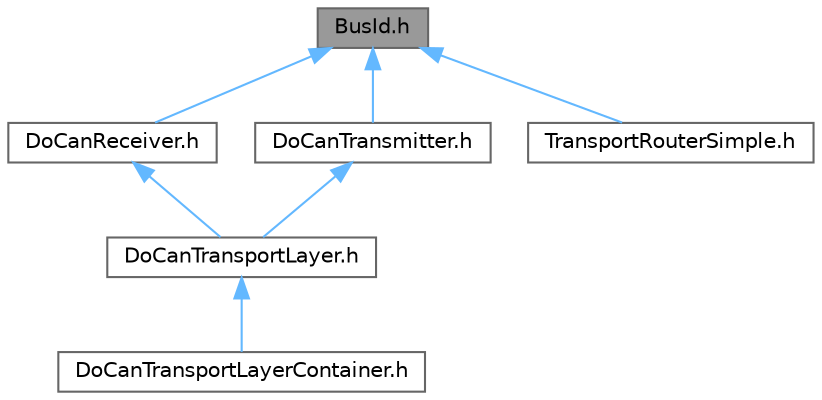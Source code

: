 digraph "BusId.h"
{
 // LATEX_PDF_SIZE
  bgcolor="transparent";
  edge [fontname=Helvetica,fontsize=10,labelfontname=Helvetica,labelfontsize=10];
  node [fontname=Helvetica,fontsize=10,shape=box,height=0.2,width=0.4];
  Node1 [id="Node000001",label="BusId.h",height=0.2,width=0.4,color="gray40", fillcolor="grey60", style="filled", fontcolor="black",tooltip=" "];
  Node1 -> Node2 [id="edge1_Node000001_Node000002",dir="back",color="steelblue1",style="solid",tooltip=" "];
  Node2 [id="Node000002",label="DoCanReceiver.h",height=0.2,width=0.4,color="grey40", fillcolor="white", style="filled",URL="$dc/dcd/DoCanReceiver_8h_source.html",tooltip=" "];
  Node2 -> Node3 [id="edge2_Node000002_Node000003",dir="back",color="steelblue1",style="solid",tooltip=" "];
  Node3 [id="Node000003",label="DoCanTransportLayer.h",height=0.2,width=0.4,color="grey40", fillcolor="white", style="filled",URL="$dd/d93/DoCanTransportLayer_8h_source.html",tooltip=" "];
  Node3 -> Node4 [id="edge3_Node000003_Node000004",dir="back",color="steelblue1",style="solid",tooltip=" "];
  Node4 [id="Node000004",label="DoCanTransportLayerContainer.h",height=0.2,width=0.4,color="grey40", fillcolor="white", style="filled",URL="$d2/d7b/DoCanTransportLayerContainer_8h_source.html",tooltip=" "];
  Node1 -> Node5 [id="edge4_Node000001_Node000005",dir="back",color="steelblue1",style="solid",tooltip=" "];
  Node5 [id="Node000005",label="DoCanTransmitter.h",height=0.2,width=0.4,color="grey40", fillcolor="white", style="filled",URL="$da/d1c/DoCanTransmitter_8h_source.html",tooltip=" "];
  Node5 -> Node3 [id="edge5_Node000005_Node000003",dir="back",color="steelblue1",style="solid",tooltip=" "];
  Node1 -> Node6 [id="edge6_Node000001_Node000006",dir="back",color="steelblue1",style="solid",tooltip=" "];
  Node6 [id="Node000006",label="TransportRouterSimple.h",height=0.2,width=0.4,color="grey40", fillcolor="white", style="filled",URL="$d3/d5e/TransportRouterSimple_8h_source.html",tooltip=" "];
}
